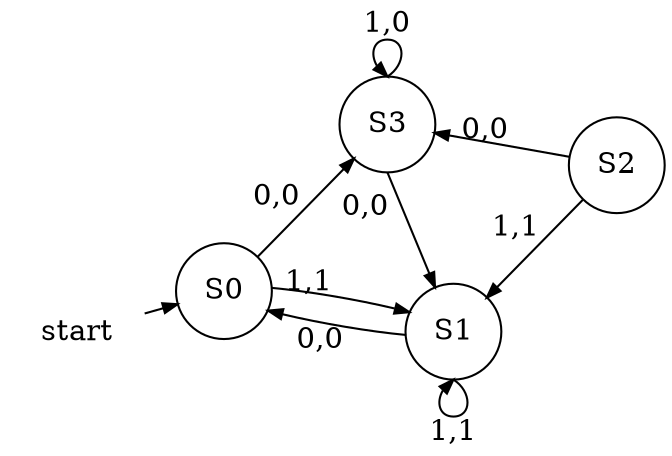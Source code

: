 digraph finite_state_machine {
// 	fontname="Helvetica,Arial,sans-serif"
// 	node [fontname="Helvetica,Arial,sans-serif"]
// 	edge [fontname="Helvetica,Arial,sans-serif"]
    layout="neato"
    // beautify=true
	rankdir=LR;

	# node [shape = doublecircle]; 0 3 4 8;
	node [shape = circle];
	start [color="white"]
	start->S0 [arrowsize=0.7, len=1];
	S0 -> S1 [label = "1,1", arrowsize=0.7, len=1.5];
	S0 -> S3 [label = "0,0", arrowsize=0.7, len=1.5];
	S1 -> S0 [label = "0,0", arrowsize=0.7, len=1.5];
	S1:s -> S1:s [label = "1,1", arrowsize=0.7, len=2.5];
	S2 -> S1 [label = "1,1", arrowsize=0.7, len=1.5];
	S2 -> S3 [label = "0,0", arrowsize=0.7, len=1.5];
	S3:s -> S1 [label = "0,0  ", arrowsize=0.7, len=1.5];
	S3:n -> S3:n [label = "1,0", arrowsize=0.7, len=1.5];
}
